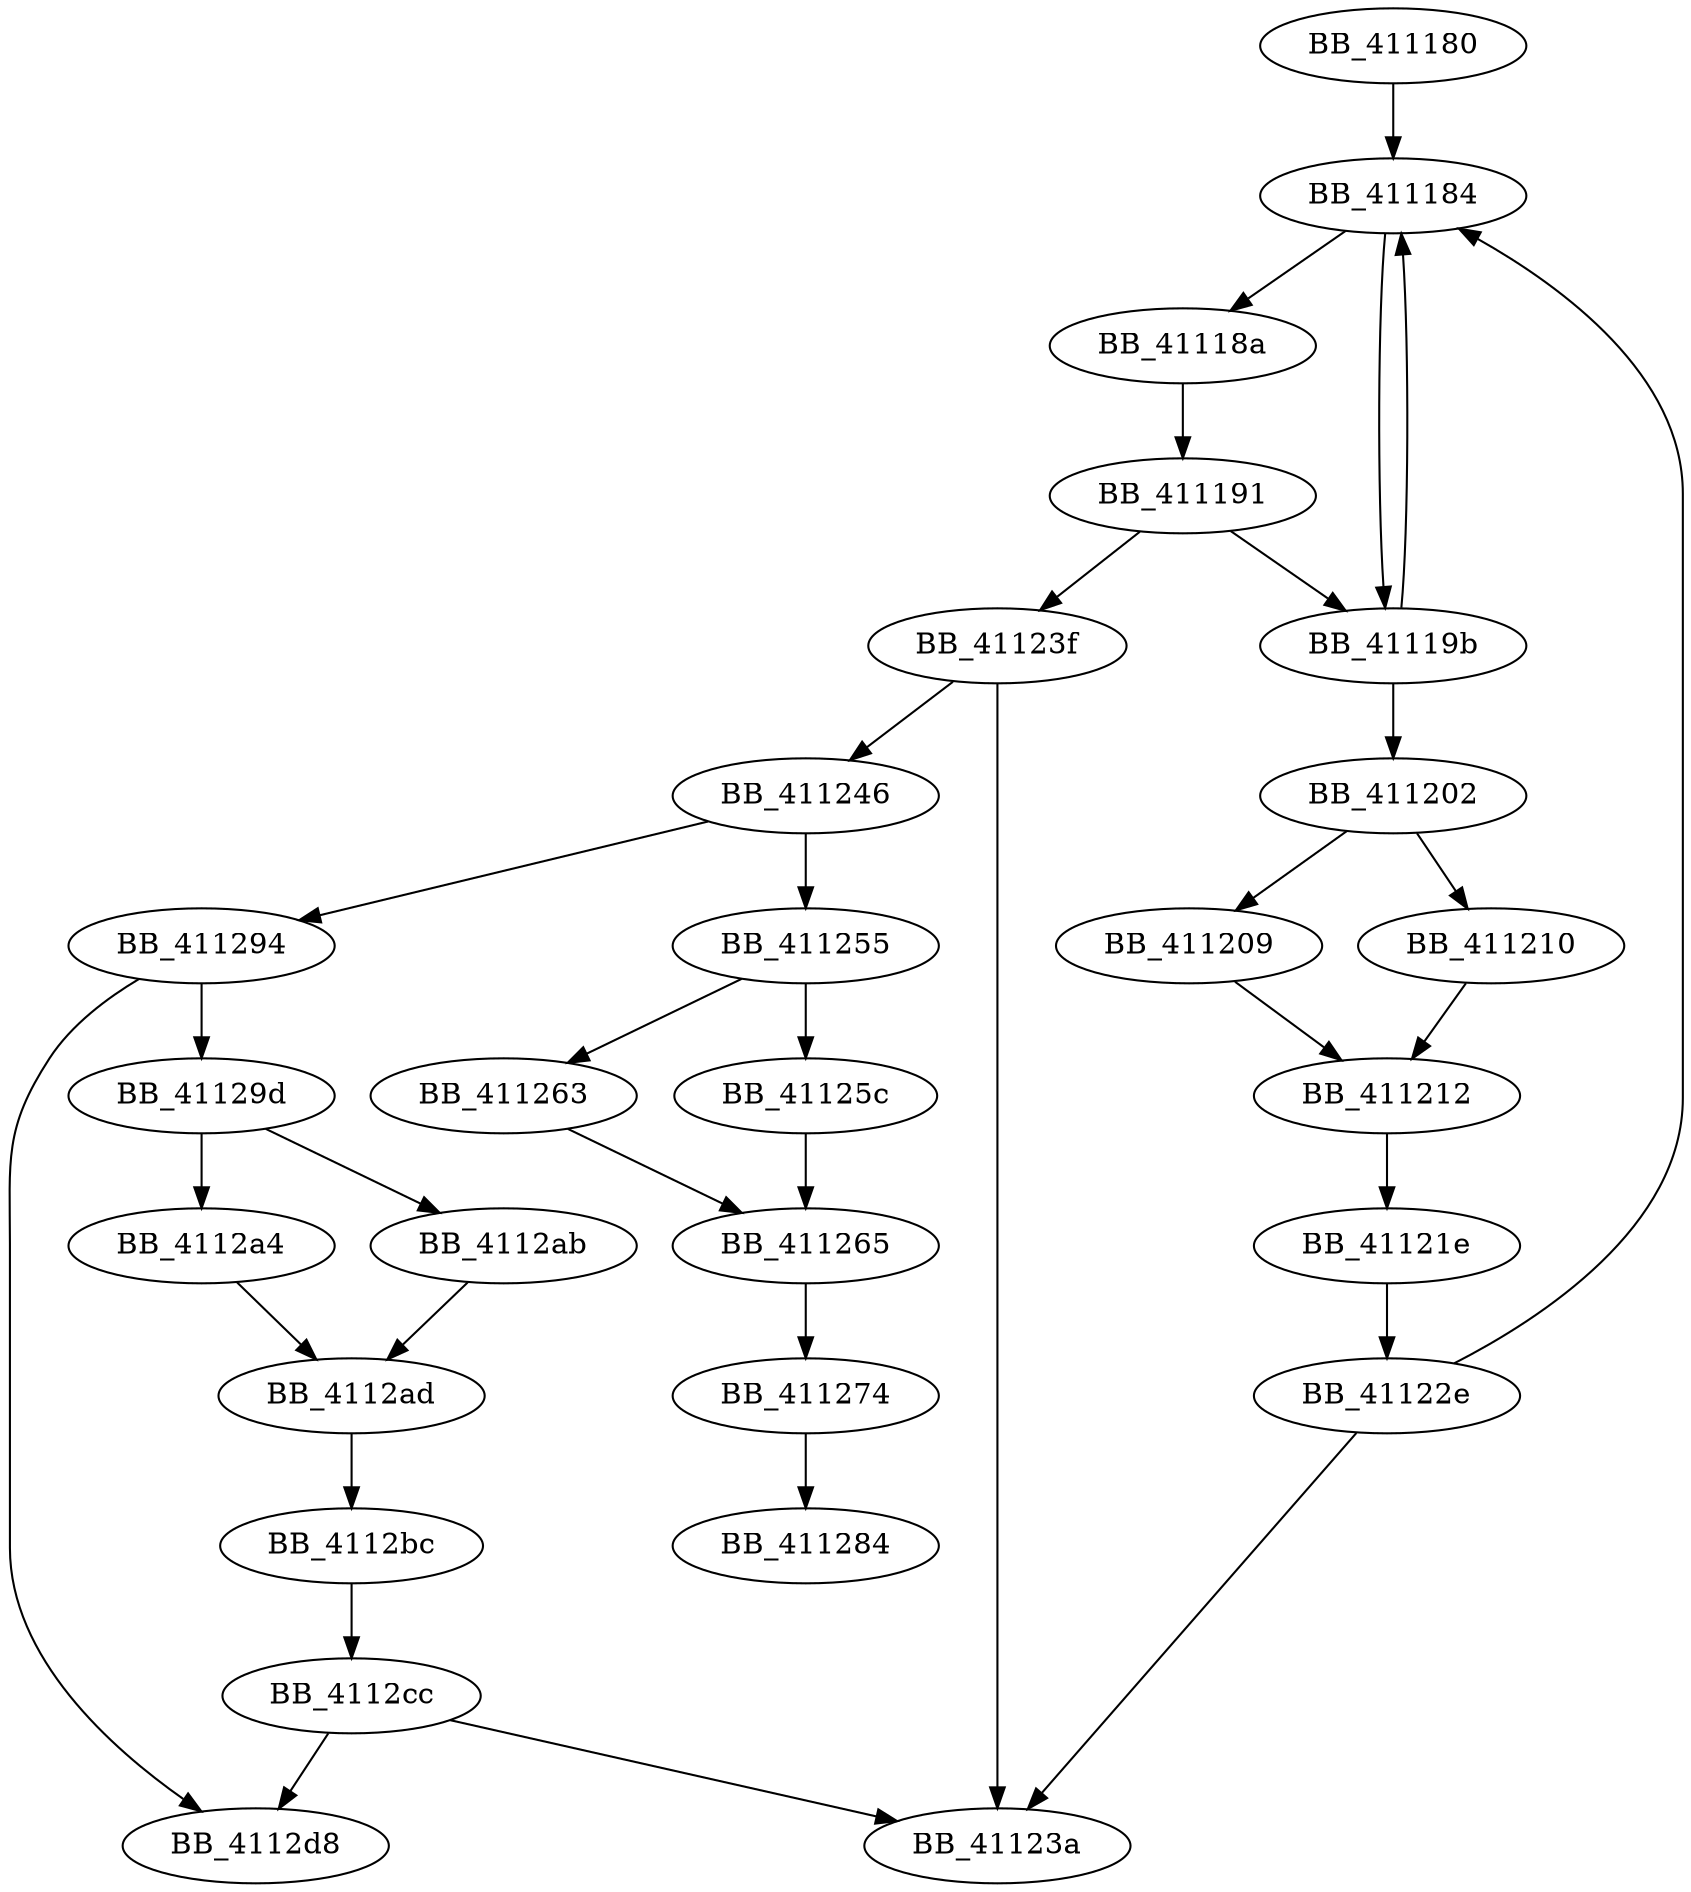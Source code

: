 DiGraph sub_411180{
BB_411180->BB_411184
BB_411184->BB_41118a
BB_411184->BB_41119b
BB_41118a->BB_411191
BB_411191->BB_41119b
BB_411191->BB_41123f
BB_41119b->BB_411184
BB_41119b->BB_411202
BB_411202->BB_411209
BB_411202->BB_411210
BB_411209->BB_411212
BB_411210->BB_411212
BB_411212->BB_41121e
BB_41121e->BB_41122e
BB_41122e->BB_411184
BB_41122e->BB_41123a
BB_41123f->BB_41123a
BB_41123f->BB_411246
BB_411246->BB_411255
BB_411246->BB_411294
BB_411255->BB_41125c
BB_411255->BB_411263
BB_41125c->BB_411265
BB_411263->BB_411265
BB_411265->BB_411274
BB_411274->BB_411284
BB_411294->BB_41129d
BB_411294->BB_4112d8
BB_41129d->BB_4112a4
BB_41129d->BB_4112ab
BB_4112a4->BB_4112ad
BB_4112ab->BB_4112ad
BB_4112ad->BB_4112bc
BB_4112bc->BB_4112cc
BB_4112cc->BB_41123a
BB_4112cc->BB_4112d8
}
